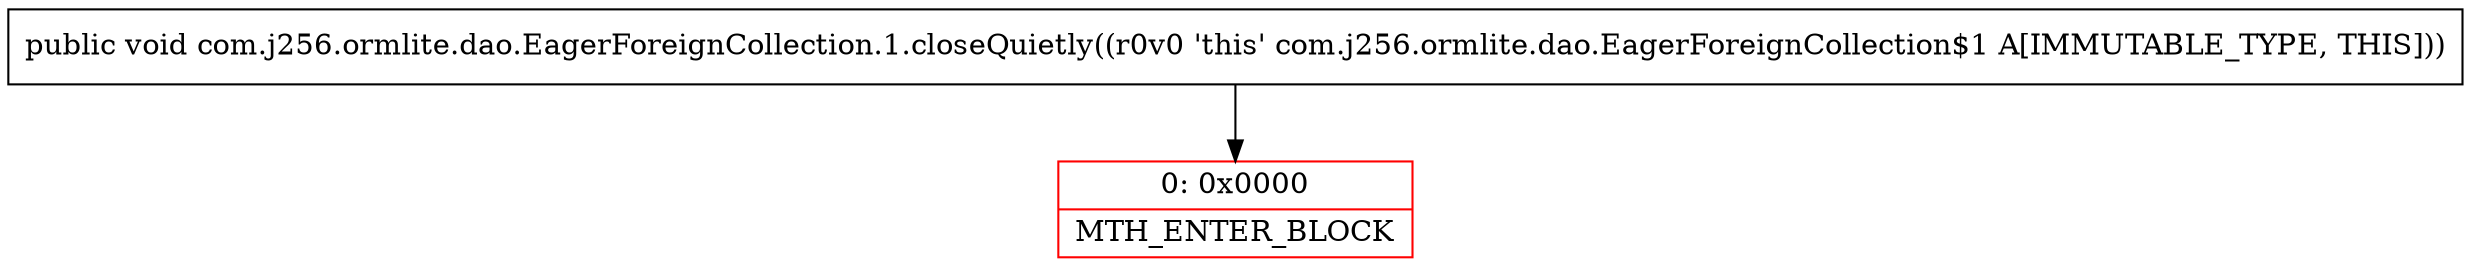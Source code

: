 digraph "CFG forcom.j256.ormlite.dao.EagerForeignCollection.1.closeQuietly()V" {
subgraph cluster_Region_425020561 {
label = "R(0)";
node [shape=record,color=blue];
}
Node_0 [shape=record,color=red,label="{0\:\ 0x0000|MTH_ENTER_BLOCK\l}"];
MethodNode[shape=record,label="{public void com.j256.ormlite.dao.EagerForeignCollection.1.closeQuietly((r0v0 'this' com.j256.ormlite.dao.EagerForeignCollection$1 A[IMMUTABLE_TYPE, THIS])) }"];
MethodNode -> Node_0;
}

